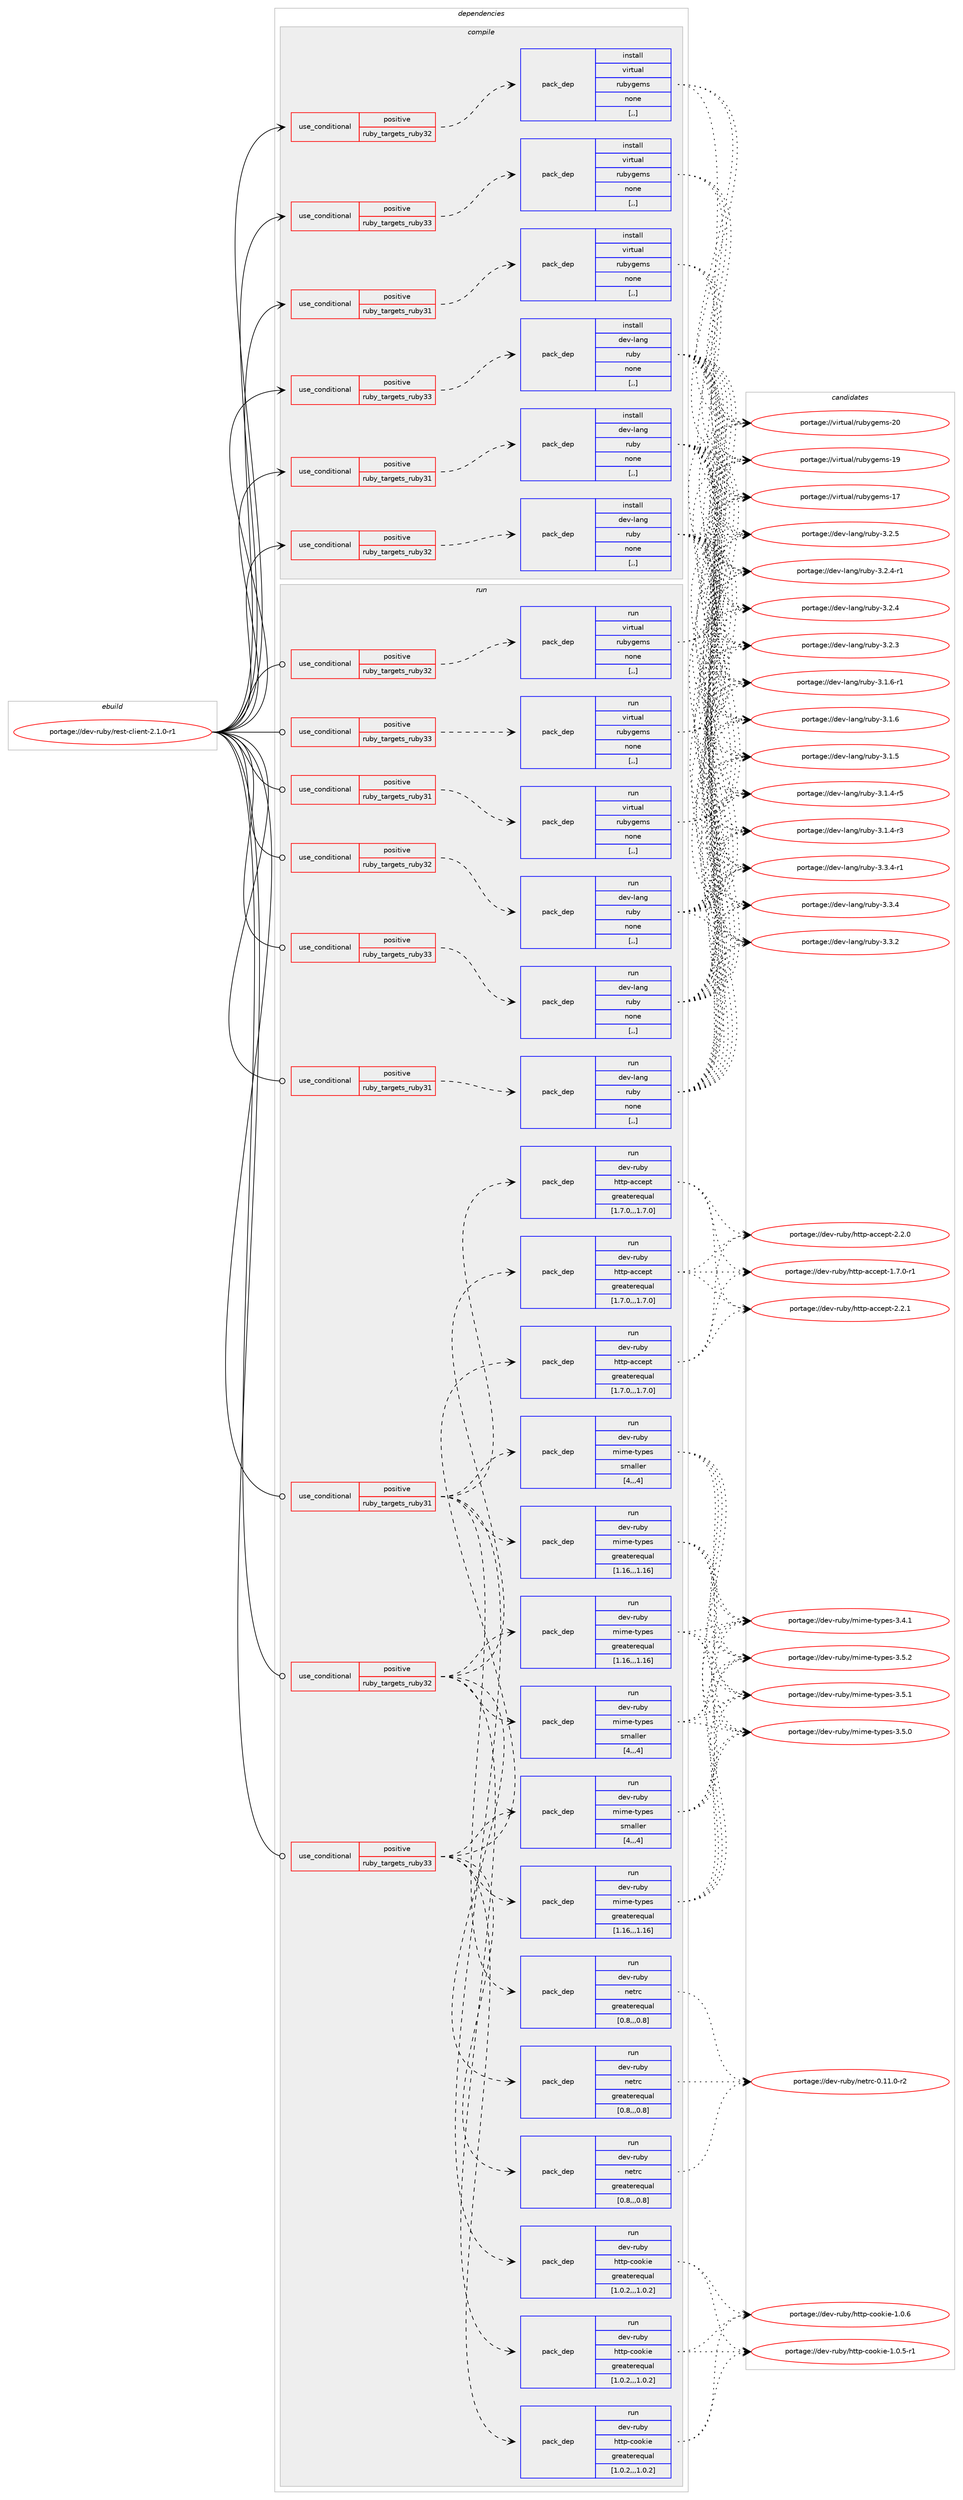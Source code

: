 digraph prolog {

# *************
# Graph options
# *************

newrank=true;
concentrate=true;
compound=true;
graph [rankdir=LR,fontname=Helvetica,fontsize=10,ranksep=1.5];#, ranksep=2.5, nodesep=0.2];
edge  [arrowhead=vee];
node  [fontname=Helvetica,fontsize=10];

# **********
# The ebuild
# **********

subgraph cluster_leftcol {
color=gray;
label=<<i>ebuild</i>>;
id [label="portage://dev-ruby/rest-client-2.1.0-r1", color=red, width=4, href="../dev-ruby/rest-client-2.1.0-r1.svg"];
}

# ****************
# The dependencies
# ****************

subgraph cluster_midcol {
color=gray;
label=<<i>dependencies</i>>;
subgraph cluster_compile {
fillcolor="#eeeeee";
style=filled;
label=<<i>compile</i>>;
subgraph cond54396 {
dependency198399 [label=<<TABLE BORDER="0" CELLBORDER="1" CELLSPACING="0" CELLPADDING="4"><TR><TD ROWSPAN="3" CELLPADDING="10">use_conditional</TD></TR><TR><TD>positive</TD></TR><TR><TD>ruby_targets_ruby31</TD></TR></TABLE>>, shape=none, color=red];
subgraph pack142646 {
dependency198400 [label=<<TABLE BORDER="0" CELLBORDER="1" CELLSPACING="0" CELLPADDING="4" WIDTH="220"><TR><TD ROWSPAN="6" CELLPADDING="30">pack_dep</TD></TR><TR><TD WIDTH="110">install</TD></TR><TR><TD>dev-lang</TD></TR><TR><TD>ruby</TD></TR><TR><TD>none</TD></TR><TR><TD>[,,]</TD></TR></TABLE>>, shape=none, color=blue];
}
dependency198399:e -> dependency198400:w [weight=20,style="dashed",arrowhead="vee"];
}
id:e -> dependency198399:w [weight=20,style="solid",arrowhead="vee"];
subgraph cond54397 {
dependency198401 [label=<<TABLE BORDER="0" CELLBORDER="1" CELLSPACING="0" CELLPADDING="4"><TR><TD ROWSPAN="3" CELLPADDING="10">use_conditional</TD></TR><TR><TD>positive</TD></TR><TR><TD>ruby_targets_ruby31</TD></TR></TABLE>>, shape=none, color=red];
subgraph pack142647 {
dependency198402 [label=<<TABLE BORDER="0" CELLBORDER="1" CELLSPACING="0" CELLPADDING="4" WIDTH="220"><TR><TD ROWSPAN="6" CELLPADDING="30">pack_dep</TD></TR><TR><TD WIDTH="110">install</TD></TR><TR><TD>virtual</TD></TR><TR><TD>rubygems</TD></TR><TR><TD>none</TD></TR><TR><TD>[,,]</TD></TR></TABLE>>, shape=none, color=blue];
}
dependency198401:e -> dependency198402:w [weight=20,style="dashed",arrowhead="vee"];
}
id:e -> dependency198401:w [weight=20,style="solid",arrowhead="vee"];
subgraph cond54398 {
dependency198403 [label=<<TABLE BORDER="0" CELLBORDER="1" CELLSPACING="0" CELLPADDING="4"><TR><TD ROWSPAN="3" CELLPADDING="10">use_conditional</TD></TR><TR><TD>positive</TD></TR><TR><TD>ruby_targets_ruby32</TD></TR></TABLE>>, shape=none, color=red];
subgraph pack142648 {
dependency198404 [label=<<TABLE BORDER="0" CELLBORDER="1" CELLSPACING="0" CELLPADDING="4" WIDTH="220"><TR><TD ROWSPAN="6" CELLPADDING="30">pack_dep</TD></TR><TR><TD WIDTH="110">install</TD></TR><TR><TD>dev-lang</TD></TR><TR><TD>ruby</TD></TR><TR><TD>none</TD></TR><TR><TD>[,,]</TD></TR></TABLE>>, shape=none, color=blue];
}
dependency198403:e -> dependency198404:w [weight=20,style="dashed",arrowhead="vee"];
}
id:e -> dependency198403:w [weight=20,style="solid",arrowhead="vee"];
subgraph cond54399 {
dependency198405 [label=<<TABLE BORDER="0" CELLBORDER="1" CELLSPACING="0" CELLPADDING="4"><TR><TD ROWSPAN="3" CELLPADDING="10">use_conditional</TD></TR><TR><TD>positive</TD></TR><TR><TD>ruby_targets_ruby32</TD></TR></TABLE>>, shape=none, color=red];
subgraph pack142649 {
dependency198406 [label=<<TABLE BORDER="0" CELLBORDER="1" CELLSPACING="0" CELLPADDING="4" WIDTH="220"><TR><TD ROWSPAN="6" CELLPADDING="30">pack_dep</TD></TR><TR><TD WIDTH="110">install</TD></TR><TR><TD>virtual</TD></TR><TR><TD>rubygems</TD></TR><TR><TD>none</TD></TR><TR><TD>[,,]</TD></TR></TABLE>>, shape=none, color=blue];
}
dependency198405:e -> dependency198406:w [weight=20,style="dashed",arrowhead="vee"];
}
id:e -> dependency198405:w [weight=20,style="solid",arrowhead="vee"];
subgraph cond54400 {
dependency198407 [label=<<TABLE BORDER="0" CELLBORDER="1" CELLSPACING="0" CELLPADDING="4"><TR><TD ROWSPAN="3" CELLPADDING="10">use_conditional</TD></TR><TR><TD>positive</TD></TR><TR><TD>ruby_targets_ruby33</TD></TR></TABLE>>, shape=none, color=red];
subgraph pack142650 {
dependency198408 [label=<<TABLE BORDER="0" CELLBORDER="1" CELLSPACING="0" CELLPADDING="4" WIDTH="220"><TR><TD ROWSPAN="6" CELLPADDING="30">pack_dep</TD></TR><TR><TD WIDTH="110">install</TD></TR><TR><TD>dev-lang</TD></TR><TR><TD>ruby</TD></TR><TR><TD>none</TD></TR><TR><TD>[,,]</TD></TR></TABLE>>, shape=none, color=blue];
}
dependency198407:e -> dependency198408:w [weight=20,style="dashed",arrowhead="vee"];
}
id:e -> dependency198407:w [weight=20,style="solid",arrowhead="vee"];
subgraph cond54401 {
dependency198409 [label=<<TABLE BORDER="0" CELLBORDER="1" CELLSPACING="0" CELLPADDING="4"><TR><TD ROWSPAN="3" CELLPADDING="10">use_conditional</TD></TR><TR><TD>positive</TD></TR><TR><TD>ruby_targets_ruby33</TD></TR></TABLE>>, shape=none, color=red];
subgraph pack142651 {
dependency198410 [label=<<TABLE BORDER="0" CELLBORDER="1" CELLSPACING="0" CELLPADDING="4" WIDTH="220"><TR><TD ROWSPAN="6" CELLPADDING="30">pack_dep</TD></TR><TR><TD WIDTH="110">install</TD></TR><TR><TD>virtual</TD></TR><TR><TD>rubygems</TD></TR><TR><TD>none</TD></TR><TR><TD>[,,]</TD></TR></TABLE>>, shape=none, color=blue];
}
dependency198409:e -> dependency198410:w [weight=20,style="dashed",arrowhead="vee"];
}
id:e -> dependency198409:w [weight=20,style="solid",arrowhead="vee"];
}
subgraph cluster_compileandrun {
fillcolor="#eeeeee";
style=filled;
label=<<i>compile and run</i>>;
}
subgraph cluster_run {
fillcolor="#eeeeee";
style=filled;
label=<<i>run</i>>;
subgraph cond54402 {
dependency198411 [label=<<TABLE BORDER="0" CELLBORDER="1" CELLSPACING="0" CELLPADDING="4"><TR><TD ROWSPAN="3" CELLPADDING="10">use_conditional</TD></TR><TR><TD>positive</TD></TR><TR><TD>ruby_targets_ruby31</TD></TR></TABLE>>, shape=none, color=red];
subgraph pack142652 {
dependency198412 [label=<<TABLE BORDER="0" CELLBORDER="1" CELLSPACING="0" CELLPADDING="4" WIDTH="220"><TR><TD ROWSPAN="6" CELLPADDING="30">pack_dep</TD></TR><TR><TD WIDTH="110">run</TD></TR><TR><TD>dev-lang</TD></TR><TR><TD>ruby</TD></TR><TR><TD>none</TD></TR><TR><TD>[,,]</TD></TR></TABLE>>, shape=none, color=blue];
}
dependency198411:e -> dependency198412:w [weight=20,style="dashed",arrowhead="vee"];
}
id:e -> dependency198411:w [weight=20,style="solid",arrowhead="odot"];
subgraph cond54403 {
dependency198413 [label=<<TABLE BORDER="0" CELLBORDER="1" CELLSPACING="0" CELLPADDING="4"><TR><TD ROWSPAN="3" CELLPADDING="10">use_conditional</TD></TR><TR><TD>positive</TD></TR><TR><TD>ruby_targets_ruby31</TD></TR></TABLE>>, shape=none, color=red];
subgraph pack142653 {
dependency198414 [label=<<TABLE BORDER="0" CELLBORDER="1" CELLSPACING="0" CELLPADDING="4" WIDTH="220"><TR><TD ROWSPAN="6" CELLPADDING="30">pack_dep</TD></TR><TR><TD WIDTH="110">run</TD></TR><TR><TD>dev-ruby</TD></TR><TR><TD>http-accept</TD></TR><TR><TD>greaterequal</TD></TR><TR><TD>[1.7.0,,,1.7.0]</TD></TR></TABLE>>, shape=none, color=blue];
}
dependency198413:e -> dependency198414:w [weight=20,style="dashed",arrowhead="vee"];
subgraph pack142654 {
dependency198415 [label=<<TABLE BORDER="0" CELLBORDER="1" CELLSPACING="0" CELLPADDING="4" WIDTH="220"><TR><TD ROWSPAN="6" CELLPADDING="30">pack_dep</TD></TR><TR><TD WIDTH="110">run</TD></TR><TR><TD>dev-ruby</TD></TR><TR><TD>http-cookie</TD></TR><TR><TD>greaterequal</TD></TR><TR><TD>[1.0.2,,,1.0.2]</TD></TR></TABLE>>, shape=none, color=blue];
}
dependency198413:e -> dependency198415:w [weight=20,style="dashed",arrowhead="vee"];
subgraph pack142655 {
dependency198416 [label=<<TABLE BORDER="0" CELLBORDER="1" CELLSPACING="0" CELLPADDING="4" WIDTH="220"><TR><TD ROWSPAN="6" CELLPADDING="30">pack_dep</TD></TR><TR><TD WIDTH="110">run</TD></TR><TR><TD>dev-ruby</TD></TR><TR><TD>mime-types</TD></TR><TR><TD>greaterequal</TD></TR><TR><TD>[1.16,,,1.16]</TD></TR></TABLE>>, shape=none, color=blue];
}
dependency198413:e -> dependency198416:w [weight=20,style="dashed",arrowhead="vee"];
subgraph pack142656 {
dependency198417 [label=<<TABLE BORDER="0" CELLBORDER="1" CELLSPACING="0" CELLPADDING="4" WIDTH="220"><TR><TD ROWSPAN="6" CELLPADDING="30">pack_dep</TD></TR><TR><TD WIDTH="110">run</TD></TR><TR><TD>dev-ruby</TD></TR><TR><TD>mime-types</TD></TR><TR><TD>smaller</TD></TR><TR><TD>[4,,,4]</TD></TR></TABLE>>, shape=none, color=blue];
}
dependency198413:e -> dependency198417:w [weight=20,style="dashed",arrowhead="vee"];
subgraph pack142657 {
dependency198418 [label=<<TABLE BORDER="0" CELLBORDER="1" CELLSPACING="0" CELLPADDING="4" WIDTH="220"><TR><TD ROWSPAN="6" CELLPADDING="30">pack_dep</TD></TR><TR><TD WIDTH="110">run</TD></TR><TR><TD>dev-ruby</TD></TR><TR><TD>netrc</TD></TR><TR><TD>greaterequal</TD></TR><TR><TD>[0.8,,,0.8]</TD></TR></TABLE>>, shape=none, color=blue];
}
dependency198413:e -> dependency198418:w [weight=20,style="dashed",arrowhead="vee"];
}
id:e -> dependency198413:w [weight=20,style="solid",arrowhead="odot"];
subgraph cond54404 {
dependency198419 [label=<<TABLE BORDER="0" CELLBORDER="1" CELLSPACING="0" CELLPADDING="4"><TR><TD ROWSPAN="3" CELLPADDING="10">use_conditional</TD></TR><TR><TD>positive</TD></TR><TR><TD>ruby_targets_ruby31</TD></TR></TABLE>>, shape=none, color=red];
subgraph pack142658 {
dependency198420 [label=<<TABLE BORDER="0" CELLBORDER="1" CELLSPACING="0" CELLPADDING="4" WIDTH="220"><TR><TD ROWSPAN="6" CELLPADDING="30">pack_dep</TD></TR><TR><TD WIDTH="110">run</TD></TR><TR><TD>virtual</TD></TR><TR><TD>rubygems</TD></TR><TR><TD>none</TD></TR><TR><TD>[,,]</TD></TR></TABLE>>, shape=none, color=blue];
}
dependency198419:e -> dependency198420:w [weight=20,style="dashed",arrowhead="vee"];
}
id:e -> dependency198419:w [weight=20,style="solid",arrowhead="odot"];
subgraph cond54405 {
dependency198421 [label=<<TABLE BORDER="0" CELLBORDER="1" CELLSPACING="0" CELLPADDING="4"><TR><TD ROWSPAN="3" CELLPADDING="10">use_conditional</TD></TR><TR><TD>positive</TD></TR><TR><TD>ruby_targets_ruby32</TD></TR></TABLE>>, shape=none, color=red];
subgraph pack142659 {
dependency198422 [label=<<TABLE BORDER="0" CELLBORDER="1" CELLSPACING="0" CELLPADDING="4" WIDTH="220"><TR><TD ROWSPAN="6" CELLPADDING="30">pack_dep</TD></TR><TR><TD WIDTH="110">run</TD></TR><TR><TD>dev-lang</TD></TR><TR><TD>ruby</TD></TR><TR><TD>none</TD></TR><TR><TD>[,,]</TD></TR></TABLE>>, shape=none, color=blue];
}
dependency198421:e -> dependency198422:w [weight=20,style="dashed",arrowhead="vee"];
}
id:e -> dependency198421:w [weight=20,style="solid",arrowhead="odot"];
subgraph cond54406 {
dependency198423 [label=<<TABLE BORDER="0" CELLBORDER="1" CELLSPACING="0" CELLPADDING="4"><TR><TD ROWSPAN="3" CELLPADDING="10">use_conditional</TD></TR><TR><TD>positive</TD></TR><TR><TD>ruby_targets_ruby32</TD></TR></TABLE>>, shape=none, color=red];
subgraph pack142660 {
dependency198424 [label=<<TABLE BORDER="0" CELLBORDER="1" CELLSPACING="0" CELLPADDING="4" WIDTH="220"><TR><TD ROWSPAN="6" CELLPADDING="30">pack_dep</TD></TR><TR><TD WIDTH="110">run</TD></TR><TR><TD>dev-ruby</TD></TR><TR><TD>http-accept</TD></TR><TR><TD>greaterequal</TD></TR><TR><TD>[1.7.0,,,1.7.0]</TD></TR></TABLE>>, shape=none, color=blue];
}
dependency198423:e -> dependency198424:w [weight=20,style="dashed",arrowhead="vee"];
subgraph pack142661 {
dependency198425 [label=<<TABLE BORDER="0" CELLBORDER="1" CELLSPACING="0" CELLPADDING="4" WIDTH="220"><TR><TD ROWSPAN="6" CELLPADDING="30">pack_dep</TD></TR><TR><TD WIDTH="110">run</TD></TR><TR><TD>dev-ruby</TD></TR><TR><TD>http-cookie</TD></TR><TR><TD>greaterequal</TD></TR><TR><TD>[1.0.2,,,1.0.2]</TD></TR></TABLE>>, shape=none, color=blue];
}
dependency198423:e -> dependency198425:w [weight=20,style="dashed",arrowhead="vee"];
subgraph pack142662 {
dependency198426 [label=<<TABLE BORDER="0" CELLBORDER="1" CELLSPACING="0" CELLPADDING="4" WIDTH="220"><TR><TD ROWSPAN="6" CELLPADDING="30">pack_dep</TD></TR><TR><TD WIDTH="110">run</TD></TR><TR><TD>dev-ruby</TD></TR><TR><TD>mime-types</TD></TR><TR><TD>greaterequal</TD></TR><TR><TD>[1.16,,,1.16]</TD></TR></TABLE>>, shape=none, color=blue];
}
dependency198423:e -> dependency198426:w [weight=20,style="dashed",arrowhead="vee"];
subgraph pack142663 {
dependency198427 [label=<<TABLE BORDER="0" CELLBORDER="1" CELLSPACING="0" CELLPADDING="4" WIDTH="220"><TR><TD ROWSPAN="6" CELLPADDING="30">pack_dep</TD></TR><TR><TD WIDTH="110">run</TD></TR><TR><TD>dev-ruby</TD></TR><TR><TD>mime-types</TD></TR><TR><TD>smaller</TD></TR><TR><TD>[4,,,4]</TD></TR></TABLE>>, shape=none, color=blue];
}
dependency198423:e -> dependency198427:w [weight=20,style="dashed",arrowhead="vee"];
subgraph pack142664 {
dependency198428 [label=<<TABLE BORDER="0" CELLBORDER="1" CELLSPACING="0" CELLPADDING="4" WIDTH="220"><TR><TD ROWSPAN="6" CELLPADDING="30">pack_dep</TD></TR><TR><TD WIDTH="110">run</TD></TR><TR><TD>dev-ruby</TD></TR><TR><TD>netrc</TD></TR><TR><TD>greaterequal</TD></TR><TR><TD>[0.8,,,0.8]</TD></TR></TABLE>>, shape=none, color=blue];
}
dependency198423:e -> dependency198428:w [weight=20,style="dashed",arrowhead="vee"];
}
id:e -> dependency198423:w [weight=20,style="solid",arrowhead="odot"];
subgraph cond54407 {
dependency198429 [label=<<TABLE BORDER="0" CELLBORDER="1" CELLSPACING="0" CELLPADDING="4"><TR><TD ROWSPAN="3" CELLPADDING="10">use_conditional</TD></TR><TR><TD>positive</TD></TR><TR><TD>ruby_targets_ruby32</TD></TR></TABLE>>, shape=none, color=red];
subgraph pack142665 {
dependency198430 [label=<<TABLE BORDER="0" CELLBORDER="1" CELLSPACING="0" CELLPADDING="4" WIDTH="220"><TR><TD ROWSPAN="6" CELLPADDING="30">pack_dep</TD></TR><TR><TD WIDTH="110">run</TD></TR><TR><TD>virtual</TD></TR><TR><TD>rubygems</TD></TR><TR><TD>none</TD></TR><TR><TD>[,,]</TD></TR></TABLE>>, shape=none, color=blue];
}
dependency198429:e -> dependency198430:w [weight=20,style="dashed",arrowhead="vee"];
}
id:e -> dependency198429:w [weight=20,style="solid",arrowhead="odot"];
subgraph cond54408 {
dependency198431 [label=<<TABLE BORDER="0" CELLBORDER="1" CELLSPACING="0" CELLPADDING="4"><TR><TD ROWSPAN="3" CELLPADDING="10">use_conditional</TD></TR><TR><TD>positive</TD></TR><TR><TD>ruby_targets_ruby33</TD></TR></TABLE>>, shape=none, color=red];
subgraph pack142666 {
dependency198432 [label=<<TABLE BORDER="0" CELLBORDER="1" CELLSPACING="0" CELLPADDING="4" WIDTH="220"><TR><TD ROWSPAN="6" CELLPADDING="30">pack_dep</TD></TR><TR><TD WIDTH="110">run</TD></TR><TR><TD>dev-lang</TD></TR><TR><TD>ruby</TD></TR><TR><TD>none</TD></TR><TR><TD>[,,]</TD></TR></TABLE>>, shape=none, color=blue];
}
dependency198431:e -> dependency198432:w [weight=20,style="dashed",arrowhead="vee"];
}
id:e -> dependency198431:w [weight=20,style="solid",arrowhead="odot"];
subgraph cond54409 {
dependency198433 [label=<<TABLE BORDER="0" CELLBORDER="1" CELLSPACING="0" CELLPADDING="4"><TR><TD ROWSPAN="3" CELLPADDING="10">use_conditional</TD></TR><TR><TD>positive</TD></TR><TR><TD>ruby_targets_ruby33</TD></TR></TABLE>>, shape=none, color=red];
subgraph pack142667 {
dependency198434 [label=<<TABLE BORDER="0" CELLBORDER="1" CELLSPACING="0" CELLPADDING="4" WIDTH="220"><TR><TD ROWSPAN="6" CELLPADDING="30">pack_dep</TD></TR><TR><TD WIDTH="110">run</TD></TR><TR><TD>dev-ruby</TD></TR><TR><TD>http-accept</TD></TR><TR><TD>greaterequal</TD></TR><TR><TD>[1.7.0,,,1.7.0]</TD></TR></TABLE>>, shape=none, color=blue];
}
dependency198433:e -> dependency198434:w [weight=20,style="dashed",arrowhead="vee"];
subgraph pack142668 {
dependency198435 [label=<<TABLE BORDER="0" CELLBORDER="1" CELLSPACING="0" CELLPADDING="4" WIDTH="220"><TR><TD ROWSPAN="6" CELLPADDING="30">pack_dep</TD></TR><TR><TD WIDTH="110">run</TD></TR><TR><TD>dev-ruby</TD></TR><TR><TD>http-cookie</TD></TR><TR><TD>greaterequal</TD></TR><TR><TD>[1.0.2,,,1.0.2]</TD></TR></TABLE>>, shape=none, color=blue];
}
dependency198433:e -> dependency198435:w [weight=20,style="dashed",arrowhead="vee"];
subgraph pack142669 {
dependency198436 [label=<<TABLE BORDER="0" CELLBORDER="1" CELLSPACING="0" CELLPADDING="4" WIDTH="220"><TR><TD ROWSPAN="6" CELLPADDING="30">pack_dep</TD></TR><TR><TD WIDTH="110">run</TD></TR><TR><TD>dev-ruby</TD></TR><TR><TD>mime-types</TD></TR><TR><TD>greaterequal</TD></TR><TR><TD>[1.16,,,1.16]</TD></TR></TABLE>>, shape=none, color=blue];
}
dependency198433:e -> dependency198436:w [weight=20,style="dashed",arrowhead="vee"];
subgraph pack142670 {
dependency198437 [label=<<TABLE BORDER="0" CELLBORDER="1" CELLSPACING="0" CELLPADDING="4" WIDTH="220"><TR><TD ROWSPAN="6" CELLPADDING="30">pack_dep</TD></TR><TR><TD WIDTH="110">run</TD></TR><TR><TD>dev-ruby</TD></TR><TR><TD>mime-types</TD></TR><TR><TD>smaller</TD></TR><TR><TD>[4,,,4]</TD></TR></TABLE>>, shape=none, color=blue];
}
dependency198433:e -> dependency198437:w [weight=20,style="dashed",arrowhead="vee"];
subgraph pack142671 {
dependency198438 [label=<<TABLE BORDER="0" CELLBORDER="1" CELLSPACING="0" CELLPADDING="4" WIDTH="220"><TR><TD ROWSPAN="6" CELLPADDING="30">pack_dep</TD></TR><TR><TD WIDTH="110">run</TD></TR><TR><TD>dev-ruby</TD></TR><TR><TD>netrc</TD></TR><TR><TD>greaterequal</TD></TR><TR><TD>[0.8,,,0.8]</TD></TR></TABLE>>, shape=none, color=blue];
}
dependency198433:e -> dependency198438:w [weight=20,style="dashed",arrowhead="vee"];
}
id:e -> dependency198433:w [weight=20,style="solid",arrowhead="odot"];
subgraph cond54410 {
dependency198439 [label=<<TABLE BORDER="0" CELLBORDER="1" CELLSPACING="0" CELLPADDING="4"><TR><TD ROWSPAN="3" CELLPADDING="10">use_conditional</TD></TR><TR><TD>positive</TD></TR><TR><TD>ruby_targets_ruby33</TD></TR></TABLE>>, shape=none, color=red];
subgraph pack142672 {
dependency198440 [label=<<TABLE BORDER="0" CELLBORDER="1" CELLSPACING="0" CELLPADDING="4" WIDTH="220"><TR><TD ROWSPAN="6" CELLPADDING="30">pack_dep</TD></TR><TR><TD WIDTH="110">run</TD></TR><TR><TD>virtual</TD></TR><TR><TD>rubygems</TD></TR><TR><TD>none</TD></TR><TR><TD>[,,]</TD></TR></TABLE>>, shape=none, color=blue];
}
dependency198439:e -> dependency198440:w [weight=20,style="dashed",arrowhead="vee"];
}
id:e -> dependency198439:w [weight=20,style="solid",arrowhead="odot"];
}
}

# **************
# The candidates
# **************

subgraph cluster_choices {
rank=same;
color=gray;
label=<<i>candidates</i>>;

subgraph choice142646 {
color=black;
nodesep=1;
choice100101118451089711010347114117981214551465146524511449 [label="portage://dev-lang/ruby-3.3.4-r1", color=red, width=4,href="../dev-lang/ruby-3.3.4-r1.svg"];
choice10010111845108971101034711411798121455146514652 [label="portage://dev-lang/ruby-3.3.4", color=red, width=4,href="../dev-lang/ruby-3.3.4.svg"];
choice10010111845108971101034711411798121455146514650 [label="portage://dev-lang/ruby-3.3.2", color=red, width=4,href="../dev-lang/ruby-3.3.2.svg"];
choice10010111845108971101034711411798121455146504653 [label="portage://dev-lang/ruby-3.2.5", color=red, width=4,href="../dev-lang/ruby-3.2.5.svg"];
choice100101118451089711010347114117981214551465046524511449 [label="portage://dev-lang/ruby-3.2.4-r1", color=red, width=4,href="../dev-lang/ruby-3.2.4-r1.svg"];
choice10010111845108971101034711411798121455146504652 [label="portage://dev-lang/ruby-3.2.4", color=red, width=4,href="../dev-lang/ruby-3.2.4.svg"];
choice10010111845108971101034711411798121455146504651 [label="portage://dev-lang/ruby-3.2.3", color=red, width=4,href="../dev-lang/ruby-3.2.3.svg"];
choice100101118451089711010347114117981214551464946544511449 [label="portage://dev-lang/ruby-3.1.6-r1", color=red, width=4,href="../dev-lang/ruby-3.1.6-r1.svg"];
choice10010111845108971101034711411798121455146494654 [label="portage://dev-lang/ruby-3.1.6", color=red, width=4,href="../dev-lang/ruby-3.1.6.svg"];
choice10010111845108971101034711411798121455146494653 [label="portage://dev-lang/ruby-3.1.5", color=red, width=4,href="../dev-lang/ruby-3.1.5.svg"];
choice100101118451089711010347114117981214551464946524511453 [label="portage://dev-lang/ruby-3.1.4-r5", color=red, width=4,href="../dev-lang/ruby-3.1.4-r5.svg"];
choice100101118451089711010347114117981214551464946524511451 [label="portage://dev-lang/ruby-3.1.4-r3", color=red, width=4,href="../dev-lang/ruby-3.1.4-r3.svg"];
dependency198400:e -> choice100101118451089711010347114117981214551465146524511449:w [style=dotted,weight="100"];
dependency198400:e -> choice10010111845108971101034711411798121455146514652:w [style=dotted,weight="100"];
dependency198400:e -> choice10010111845108971101034711411798121455146514650:w [style=dotted,weight="100"];
dependency198400:e -> choice10010111845108971101034711411798121455146504653:w [style=dotted,weight="100"];
dependency198400:e -> choice100101118451089711010347114117981214551465046524511449:w [style=dotted,weight="100"];
dependency198400:e -> choice10010111845108971101034711411798121455146504652:w [style=dotted,weight="100"];
dependency198400:e -> choice10010111845108971101034711411798121455146504651:w [style=dotted,weight="100"];
dependency198400:e -> choice100101118451089711010347114117981214551464946544511449:w [style=dotted,weight="100"];
dependency198400:e -> choice10010111845108971101034711411798121455146494654:w [style=dotted,weight="100"];
dependency198400:e -> choice10010111845108971101034711411798121455146494653:w [style=dotted,weight="100"];
dependency198400:e -> choice100101118451089711010347114117981214551464946524511453:w [style=dotted,weight="100"];
dependency198400:e -> choice100101118451089711010347114117981214551464946524511451:w [style=dotted,weight="100"];
}
subgraph choice142647 {
color=black;
nodesep=1;
choice118105114116117971084711411798121103101109115455048 [label="portage://virtual/rubygems-20", color=red, width=4,href="../virtual/rubygems-20.svg"];
choice118105114116117971084711411798121103101109115454957 [label="portage://virtual/rubygems-19", color=red, width=4,href="../virtual/rubygems-19.svg"];
choice118105114116117971084711411798121103101109115454955 [label="portage://virtual/rubygems-17", color=red, width=4,href="../virtual/rubygems-17.svg"];
dependency198402:e -> choice118105114116117971084711411798121103101109115455048:w [style=dotted,weight="100"];
dependency198402:e -> choice118105114116117971084711411798121103101109115454957:w [style=dotted,weight="100"];
dependency198402:e -> choice118105114116117971084711411798121103101109115454955:w [style=dotted,weight="100"];
}
subgraph choice142648 {
color=black;
nodesep=1;
choice100101118451089711010347114117981214551465146524511449 [label="portage://dev-lang/ruby-3.3.4-r1", color=red, width=4,href="../dev-lang/ruby-3.3.4-r1.svg"];
choice10010111845108971101034711411798121455146514652 [label="portage://dev-lang/ruby-3.3.4", color=red, width=4,href="../dev-lang/ruby-3.3.4.svg"];
choice10010111845108971101034711411798121455146514650 [label="portage://dev-lang/ruby-3.3.2", color=red, width=4,href="../dev-lang/ruby-3.3.2.svg"];
choice10010111845108971101034711411798121455146504653 [label="portage://dev-lang/ruby-3.2.5", color=red, width=4,href="../dev-lang/ruby-3.2.5.svg"];
choice100101118451089711010347114117981214551465046524511449 [label="portage://dev-lang/ruby-3.2.4-r1", color=red, width=4,href="../dev-lang/ruby-3.2.4-r1.svg"];
choice10010111845108971101034711411798121455146504652 [label="portage://dev-lang/ruby-3.2.4", color=red, width=4,href="../dev-lang/ruby-3.2.4.svg"];
choice10010111845108971101034711411798121455146504651 [label="portage://dev-lang/ruby-3.2.3", color=red, width=4,href="../dev-lang/ruby-3.2.3.svg"];
choice100101118451089711010347114117981214551464946544511449 [label="portage://dev-lang/ruby-3.1.6-r1", color=red, width=4,href="../dev-lang/ruby-3.1.6-r1.svg"];
choice10010111845108971101034711411798121455146494654 [label="portage://dev-lang/ruby-3.1.6", color=red, width=4,href="../dev-lang/ruby-3.1.6.svg"];
choice10010111845108971101034711411798121455146494653 [label="portage://dev-lang/ruby-3.1.5", color=red, width=4,href="../dev-lang/ruby-3.1.5.svg"];
choice100101118451089711010347114117981214551464946524511453 [label="portage://dev-lang/ruby-3.1.4-r5", color=red, width=4,href="../dev-lang/ruby-3.1.4-r5.svg"];
choice100101118451089711010347114117981214551464946524511451 [label="portage://dev-lang/ruby-3.1.4-r3", color=red, width=4,href="../dev-lang/ruby-3.1.4-r3.svg"];
dependency198404:e -> choice100101118451089711010347114117981214551465146524511449:w [style=dotted,weight="100"];
dependency198404:e -> choice10010111845108971101034711411798121455146514652:w [style=dotted,weight="100"];
dependency198404:e -> choice10010111845108971101034711411798121455146514650:w [style=dotted,weight="100"];
dependency198404:e -> choice10010111845108971101034711411798121455146504653:w [style=dotted,weight="100"];
dependency198404:e -> choice100101118451089711010347114117981214551465046524511449:w [style=dotted,weight="100"];
dependency198404:e -> choice10010111845108971101034711411798121455146504652:w [style=dotted,weight="100"];
dependency198404:e -> choice10010111845108971101034711411798121455146504651:w [style=dotted,weight="100"];
dependency198404:e -> choice100101118451089711010347114117981214551464946544511449:w [style=dotted,weight="100"];
dependency198404:e -> choice10010111845108971101034711411798121455146494654:w [style=dotted,weight="100"];
dependency198404:e -> choice10010111845108971101034711411798121455146494653:w [style=dotted,weight="100"];
dependency198404:e -> choice100101118451089711010347114117981214551464946524511453:w [style=dotted,weight="100"];
dependency198404:e -> choice100101118451089711010347114117981214551464946524511451:w [style=dotted,weight="100"];
}
subgraph choice142649 {
color=black;
nodesep=1;
choice118105114116117971084711411798121103101109115455048 [label="portage://virtual/rubygems-20", color=red, width=4,href="../virtual/rubygems-20.svg"];
choice118105114116117971084711411798121103101109115454957 [label="portage://virtual/rubygems-19", color=red, width=4,href="../virtual/rubygems-19.svg"];
choice118105114116117971084711411798121103101109115454955 [label="portage://virtual/rubygems-17", color=red, width=4,href="../virtual/rubygems-17.svg"];
dependency198406:e -> choice118105114116117971084711411798121103101109115455048:w [style=dotted,weight="100"];
dependency198406:e -> choice118105114116117971084711411798121103101109115454957:w [style=dotted,weight="100"];
dependency198406:e -> choice118105114116117971084711411798121103101109115454955:w [style=dotted,weight="100"];
}
subgraph choice142650 {
color=black;
nodesep=1;
choice100101118451089711010347114117981214551465146524511449 [label="portage://dev-lang/ruby-3.3.4-r1", color=red, width=4,href="../dev-lang/ruby-3.3.4-r1.svg"];
choice10010111845108971101034711411798121455146514652 [label="portage://dev-lang/ruby-3.3.4", color=red, width=4,href="../dev-lang/ruby-3.3.4.svg"];
choice10010111845108971101034711411798121455146514650 [label="portage://dev-lang/ruby-3.3.2", color=red, width=4,href="../dev-lang/ruby-3.3.2.svg"];
choice10010111845108971101034711411798121455146504653 [label="portage://dev-lang/ruby-3.2.5", color=red, width=4,href="../dev-lang/ruby-3.2.5.svg"];
choice100101118451089711010347114117981214551465046524511449 [label="portage://dev-lang/ruby-3.2.4-r1", color=red, width=4,href="../dev-lang/ruby-3.2.4-r1.svg"];
choice10010111845108971101034711411798121455146504652 [label="portage://dev-lang/ruby-3.2.4", color=red, width=4,href="../dev-lang/ruby-3.2.4.svg"];
choice10010111845108971101034711411798121455146504651 [label="portage://dev-lang/ruby-3.2.3", color=red, width=4,href="../dev-lang/ruby-3.2.3.svg"];
choice100101118451089711010347114117981214551464946544511449 [label="portage://dev-lang/ruby-3.1.6-r1", color=red, width=4,href="../dev-lang/ruby-3.1.6-r1.svg"];
choice10010111845108971101034711411798121455146494654 [label="portage://dev-lang/ruby-3.1.6", color=red, width=4,href="../dev-lang/ruby-3.1.6.svg"];
choice10010111845108971101034711411798121455146494653 [label="portage://dev-lang/ruby-3.1.5", color=red, width=4,href="../dev-lang/ruby-3.1.5.svg"];
choice100101118451089711010347114117981214551464946524511453 [label="portage://dev-lang/ruby-3.1.4-r5", color=red, width=4,href="../dev-lang/ruby-3.1.4-r5.svg"];
choice100101118451089711010347114117981214551464946524511451 [label="portage://dev-lang/ruby-3.1.4-r3", color=red, width=4,href="../dev-lang/ruby-3.1.4-r3.svg"];
dependency198408:e -> choice100101118451089711010347114117981214551465146524511449:w [style=dotted,weight="100"];
dependency198408:e -> choice10010111845108971101034711411798121455146514652:w [style=dotted,weight="100"];
dependency198408:e -> choice10010111845108971101034711411798121455146514650:w [style=dotted,weight="100"];
dependency198408:e -> choice10010111845108971101034711411798121455146504653:w [style=dotted,weight="100"];
dependency198408:e -> choice100101118451089711010347114117981214551465046524511449:w [style=dotted,weight="100"];
dependency198408:e -> choice10010111845108971101034711411798121455146504652:w [style=dotted,weight="100"];
dependency198408:e -> choice10010111845108971101034711411798121455146504651:w [style=dotted,weight="100"];
dependency198408:e -> choice100101118451089711010347114117981214551464946544511449:w [style=dotted,weight="100"];
dependency198408:e -> choice10010111845108971101034711411798121455146494654:w [style=dotted,weight="100"];
dependency198408:e -> choice10010111845108971101034711411798121455146494653:w [style=dotted,weight="100"];
dependency198408:e -> choice100101118451089711010347114117981214551464946524511453:w [style=dotted,weight="100"];
dependency198408:e -> choice100101118451089711010347114117981214551464946524511451:w [style=dotted,weight="100"];
}
subgraph choice142651 {
color=black;
nodesep=1;
choice118105114116117971084711411798121103101109115455048 [label="portage://virtual/rubygems-20", color=red, width=4,href="../virtual/rubygems-20.svg"];
choice118105114116117971084711411798121103101109115454957 [label="portage://virtual/rubygems-19", color=red, width=4,href="../virtual/rubygems-19.svg"];
choice118105114116117971084711411798121103101109115454955 [label="portage://virtual/rubygems-17", color=red, width=4,href="../virtual/rubygems-17.svg"];
dependency198410:e -> choice118105114116117971084711411798121103101109115455048:w [style=dotted,weight="100"];
dependency198410:e -> choice118105114116117971084711411798121103101109115454957:w [style=dotted,weight="100"];
dependency198410:e -> choice118105114116117971084711411798121103101109115454955:w [style=dotted,weight="100"];
}
subgraph choice142652 {
color=black;
nodesep=1;
choice100101118451089711010347114117981214551465146524511449 [label="portage://dev-lang/ruby-3.3.4-r1", color=red, width=4,href="../dev-lang/ruby-3.3.4-r1.svg"];
choice10010111845108971101034711411798121455146514652 [label="portage://dev-lang/ruby-3.3.4", color=red, width=4,href="../dev-lang/ruby-3.3.4.svg"];
choice10010111845108971101034711411798121455146514650 [label="portage://dev-lang/ruby-3.3.2", color=red, width=4,href="../dev-lang/ruby-3.3.2.svg"];
choice10010111845108971101034711411798121455146504653 [label="portage://dev-lang/ruby-3.2.5", color=red, width=4,href="../dev-lang/ruby-3.2.5.svg"];
choice100101118451089711010347114117981214551465046524511449 [label="portage://dev-lang/ruby-3.2.4-r1", color=red, width=4,href="../dev-lang/ruby-3.2.4-r1.svg"];
choice10010111845108971101034711411798121455146504652 [label="portage://dev-lang/ruby-3.2.4", color=red, width=4,href="../dev-lang/ruby-3.2.4.svg"];
choice10010111845108971101034711411798121455146504651 [label="portage://dev-lang/ruby-3.2.3", color=red, width=4,href="../dev-lang/ruby-3.2.3.svg"];
choice100101118451089711010347114117981214551464946544511449 [label="portage://dev-lang/ruby-3.1.6-r1", color=red, width=4,href="../dev-lang/ruby-3.1.6-r1.svg"];
choice10010111845108971101034711411798121455146494654 [label="portage://dev-lang/ruby-3.1.6", color=red, width=4,href="../dev-lang/ruby-3.1.6.svg"];
choice10010111845108971101034711411798121455146494653 [label="portage://dev-lang/ruby-3.1.5", color=red, width=4,href="../dev-lang/ruby-3.1.5.svg"];
choice100101118451089711010347114117981214551464946524511453 [label="portage://dev-lang/ruby-3.1.4-r5", color=red, width=4,href="../dev-lang/ruby-3.1.4-r5.svg"];
choice100101118451089711010347114117981214551464946524511451 [label="portage://dev-lang/ruby-3.1.4-r3", color=red, width=4,href="../dev-lang/ruby-3.1.4-r3.svg"];
dependency198412:e -> choice100101118451089711010347114117981214551465146524511449:w [style=dotted,weight="100"];
dependency198412:e -> choice10010111845108971101034711411798121455146514652:w [style=dotted,weight="100"];
dependency198412:e -> choice10010111845108971101034711411798121455146514650:w [style=dotted,weight="100"];
dependency198412:e -> choice10010111845108971101034711411798121455146504653:w [style=dotted,weight="100"];
dependency198412:e -> choice100101118451089711010347114117981214551465046524511449:w [style=dotted,weight="100"];
dependency198412:e -> choice10010111845108971101034711411798121455146504652:w [style=dotted,weight="100"];
dependency198412:e -> choice10010111845108971101034711411798121455146504651:w [style=dotted,weight="100"];
dependency198412:e -> choice100101118451089711010347114117981214551464946544511449:w [style=dotted,weight="100"];
dependency198412:e -> choice10010111845108971101034711411798121455146494654:w [style=dotted,weight="100"];
dependency198412:e -> choice10010111845108971101034711411798121455146494653:w [style=dotted,weight="100"];
dependency198412:e -> choice100101118451089711010347114117981214551464946524511453:w [style=dotted,weight="100"];
dependency198412:e -> choice100101118451089711010347114117981214551464946524511451:w [style=dotted,weight="100"];
}
subgraph choice142653 {
color=black;
nodesep=1;
choice10010111845114117981214710411611611245979999101112116455046504649 [label="portage://dev-ruby/http-accept-2.2.1", color=red, width=4,href="../dev-ruby/http-accept-2.2.1.svg"];
choice10010111845114117981214710411611611245979999101112116455046504648 [label="portage://dev-ruby/http-accept-2.2.0", color=red, width=4,href="../dev-ruby/http-accept-2.2.0.svg"];
choice100101118451141179812147104116116112459799991011121164549465546484511449 [label="portage://dev-ruby/http-accept-1.7.0-r1", color=red, width=4,href="../dev-ruby/http-accept-1.7.0-r1.svg"];
dependency198414:e -> choice10010111845114117981214710411611611245979999101112116455046504649:w [style=dotted,weight="100"];
dependency198414:e -> choice10010111845114117981214710411611611245979999101112116455046504648:w [style=dotted,weight="100"];
dependency198414:e -> choice100101118451141179812147104116116112459799991011121164549465546484511449:w [style=dotted,weight="100"];
}
subgraph choice142654 {
color=black;
nodesep=1;
choice1001011184511411798121471041161161124599111111107105101454946484654 [label="portage://dev-ruby/http-cookie-1.0.6", color=red, width=4,href="../dev-ruby/http-cookie-1.0.6.svg"];
choice10010111845114117981214710411611611245991111111071051014549464846534511449 [label="portage://dev-ruby/http-cookie-1.0.5-r1", color=red, width=4,href="../dev-ruby/http-cookie-1.0.5-r1.svg"];
dependency198415:e -> choice1001011184511411798121471041161161124599111111107105101454946484654:w [style=dotted,weight="100"];
dependency198415:e -> choice10010111845114117981214710411611611245991111111071051014549464846534511449:w [style=dotted,weight="100"];
}
subgraph choice142655 {
color=black;
nodesep=1;
choice10010111845114117981214710910510910145116121112101115455146534650 [label="portage://dev-ruby/mime-types-3.5.2", color=red, width=4,href="../dev-ruby/mime-types-3.5.2.svg"];
choice10010111845114117981214710910510910145116121112101115455146534649 [label="portage://dev-ruby/mime-types-3.5.1", color=red, width=4,href="../dev-ruby/mime-types-3.5.1.svg"];
choice10010111845114117981214710910510910145116121112101115455146534648 [label="portage://dev-ruby/mime-types-3.5.0", color=red, width=4,href="../dev-ruby/mime-types-3.5.0.svg"];
choice10010111845114117981214710910510910145116121112101115455146524649 [label="portage://dev-ruby/mime-types-3.4.1", color=red, width=4,href="../dev-ruby/mime-types-3.4.1.svg"];
dependency198416:e -> choice10010111845114117981214710910510910145116121112101115455146534650:w [style=dotted,weight="100"];
dependency198416:e -> choice10010111845114117981214710910510910145116121112101115455146534649:w [style=dotted,weight="100"];
dependency198416:e -> choice10010111845114117981214710910510910145116121112101115455146534648:w [style=dotted,weight="100"];
dependency198416:e -> choice10010111845114117981214710910510910145116121112101115455146524649:w [style=dotted,weight="100"];
}
subgraph choice142656 {
color=black;
nodesep=1;
choice10010111845114117981214710910510910145116121112101115455146534650 [label="portage://dev-ruby/mime-types-3.5.2", color=red, width=4,href="../dev-ruby/mime-types-3.5.2.svg"];
choice10010111845114117981214710910510910145116121112101115455146534649 [label="portage://dev-ruby/mime-types-3.5.1", color=red, width=4,href="../dev-ruby/mime-types-3.5.1.svg"];
choice10010111845114117981214710910510910145116121112101115455146534648 [label="portage://dev-ruby/mime-types-3.5.0", color=red, width=4,href="../dev-ruby/mime-types-3.5.0.svg"];
choice10010111845114117981214710910510910145116121112101115455146524649 [label="portage://dev-ruby/mime-types-3.4.1", color=red, width=4,href="../dev-ruby/mime-types-3.4.1.svg"];
dependency198417:e -> choice10010111845114117981214710910510910145116121112101115455146534650:w [style=dotted,weight="100"];
dependency198417:e -> choice10010111845114117981214710910510910145116121112101115455146534649:w [style=dotted,weight="100"];
dependency198417:e -> choice10010111845114117981214710910510910145116121112101115455146534648:w [style=dotted,weight="100"];
dependency198417:e -> choice10010111845114117981214710910510910145116121112101115455146524649:w [style=dotted,weight="100"];
}
subgraph choice142657 {
color=black;
nodesep=1;
choice10010111845114117981214711010111611499454846494946484511450 [label="portage://dev-ruby/netrc-0.11.0-r2", color=red, width=4,href="../dev-ruby/netrc-0.11.0-r2.svg"];
dependency198418:e -> choice10010111845114117981214711010111611499454846494946484511450:w [style=dotted,weight="100"];
}
subgraph choice142658 {
color=black;
nodesep=1;
choice118105114116117971084711411798121103101109115455048 [label="portage://virtual/rubygems-20", color=red, width=4,href="../virtual/rubygems-20.svg"];
choice118105114116117971084711411798121103101109115454957 [label="portage://virtual/rubygems-19", color=red, width=4,href="../virtual/rubygems-19.svg"];
choice118105114116117971084711411798121103101109115454955 [label="portage://virtual/rubygems-17", color=red, width=4,href="../virtual/rubygems-17.svg"];
dependency198420:e -> choice118105114116117971084711411798121103101109115455048:w [style=dotted,weight="100"];
dependency198420:e -> choice118105114116117971084711411798121103101109115454957:w [style=dotted,weight="100"];
dependency198420:e -> choice118105114116117971084711411798121103101109115454955:w [style=dotted,weight="100"];
}
subgraph choice142659 {
color=black;
nodesep=1;
choice100101118451089711010347114117981214551465146524511449 [label="portage://dev-lang/ruby-3.3.4-r1", color=red, width=4,href="../dev-lang/ruby-3.3.4-r1.svg"];
choice10010111845108971101034711411798121455146514652 [label="portage://dev-lang/ruby-3.3.4", color=red, width=4,href="../dev-lang/ruby-3.3.4.svg"];
choice10010111845108971101034711411798121455146514650 [label="portage://dev-lang/ruby-3.3.2", color=red, width=4,href="../dev-lang/ruby-3.3.2.svg"];
choice10010111845108971101034711411798121455146504653 [label="portage://dev-lang/ruby-3.2.5", color=red, width=4,href="../dev-lang/ruby-3.2.5.svg"];
choice100101118451089711010347114117981214551465046524511449 [label="portage://dev-lang/ruby-3.2.4-r1", color=red, width=4,href="../dev-lang/ruby-3.2.4-r1.svg"];
choice10010111845108971101034711411798121455146504652 [label="portage://dev-lang/ruby-3.2.4", color=red, width=4,href="../dev-lang/ruby-3.2.4.svg"];
choice10010111845108971101034711411798121455146504651 [label="portage://dev-lang/ruby-3.2.3", color=red, width=4,href="../dev-lang/ruby-3.2.3.svg"];
choice100101118451089711010347114117981214551464946544511449 [label="portage://dev-lang/ruby-3.1.6-r1", color=red, width=4,href="../dev-lang/ruby-3.1.6-r1.svg"];
choice10010111845108971101034711411798121455146494654 [label="portage://dev-lang/ruby-3.1.6", color=red, width=4,href="../dev-lang/ruby-3.1.6.svg"];
choice10010111845108971101034711411798121455146494653 [label="portage://dev-lang/ruby-3.1.5", color=red, width=4,href="../dev-lang/ruby-3.1.5.svg"];
choice100101118451089711010347114117981214551464946524511453 [label="portage://dev-lang/ruby-3.1.4-r5", color=red, width=4,href="../dev-lang/ruby-3.1.4-r5.svg"];
choice100101118451089711010347114117981214551464946524511451 [label="portage://dev-lang/ruby-3.1.4-r3", color=red, width=4,href="../dev-lang/ruby-3.1.4-r3.svg"];
dependency198422:e -> choice100101118451089711010347114117981214551465146524511449:w [style=dotted,weight="100"];
dependency198422:e -> choice10010111845108971101034711411798121455146514652:w [style=dotted,weight="100"];
dependency198422:e -> choice10010111845108971101034711411798121455146514650:w [style=dotted,weight="100"];
dependency198422:e -> choice10010111845108971101034711411798121455146504653:w [style=dotted,weight="100"];
dependency198422:e -> choice100101118451089711010347114117981214551465046524511449:w [style=dotted,weight="100"];
dependency198422:e -> choice10010111845108971101034711411798121455146504652:w [style=dotted,weight="100"];
dependency198422:e -> choice10010111845108971101034711411798121455146504651:w [style=dotted,weight="100"];
dependency198422:e -> choice100101118451089711010347114117981214551464946544511449:w [style=dotted,weight="100"];
dependency198422:e -> choice10010111845108971101034711411798121455146494654:w [style=dotted,weight="100"];
dependency198422:e -> choice10010111845108971101034711411798121455146494653:w [style=dotted,weight="100"];
dependency198422:e -> choice100101118451089711010347114117981214551464946524511453:w [style=dotted,weight="100"];
dependency198422:e -> choice100101118451089711010347114117981214551464946524511451:w [style=dotted,weight="100"];
}
subgraph choice142660 {
color=black;
nodesep=1;
choice10010111845114117981214710411611611245979999101112116455046504649 [label="portage://dev-ruby/http-accept-2.2.1", color=red, width=4,href="../dev-ruby/http-accept-2.2.1.svg"];
choice10010111845114117981214710411611611245979999101112116455046504648 [label="portage://dev-ruby/http-accept-2.2.0", color=red, width=4,href="../dev-ruby/http-accept-2.2.0.svg"];
choice100101118451141179812147104116116112459799991011121164549465546484511449 [label="portage://dev-ruby/http-accept-1.7.0-r1", color=red, width=4,href="../dev-ruby/http-accept-1.7.0-r1.svg"];
dependency198424:e -> choice10010111845114117981214710411611611245979999101112116455046504649:w [style=dotted,weight="100"];
dependency198424:e -> choice10010111845114117981214710411611611245979999101112116455046504648:w [style=dotted,weight="100"];
dependency198424:e -> choice100101118451141179812147104116116112459799991011121164549465546484511449:w [style=dotted,weight="100"];
}
subgraph choice142661 {
color=black;
nodesep=1;
choice1001011184511411798121471041161161124599111111107105101454946484654 [label="portage://dev-ruby/http-cookie-1.0.6", color=red, width=4,href="../dev-ruby/http-cookie-1.0.6.svg"];
choice10010111845114117981214710411611611245991111111071051014549464846534511449 [label="portage://dev-ruby/http-cookie-1.0.5-r1", color=red, width=4,href="../dev-ruby/http-cookie-1.0.5-r1.svg"];
dependency198425:e -> choice1001011184511411798121471041161161124599111111107105101454946484654:w [style=dotted,weight="100"];
dependency198425:e -> choice10010111845114117981214710411611611245991111111071051014549464846534511449:w [style=dotted,weight="100"];
}
subgraph choice142662 {
color=black;
nodesep=1;
choice10010111845114117981214710910510910145116121112101115455146534650 [label="portage://dev-ruby/mime-types-3.5.2", color=red, width=4,href="../dev-ruby/mime-types-3.5.2.svg"];
choice10010111845114117981214710910510910145116121112101115455146534649 [label="portage://dev-ruby/mime-types-3.5.1", color=red, width=4,href="../dev-ruby/mime-types-3.5.1.svg"];
choice10010111845114117981214710910510910145116121112101115455146534648 [label="portage://dev-ruby/mime-types-3.5.0", color=red, width=4,href="../dev-ruby/mime-types-3.5.0.svg"];
choice10010111845114117981214710910510910145116121112101115455146524649 [label="portage://dev-ruby/mime-types-3.4.1", color=red, width=4,href="../dev-ruby/mime-types-3.4.1.svg"];
dependency198426:e -> choice10010111845114117981214710910510910145116121112101115455146534650:w [style=dotted,weight="100"];
dependency198426:e -> choice10010111845114117981214710910510910145116121112101115455146534649:w [style=dotted,weight="100"];
dependency198426:e -> choice10010111845114117981214710910510910145116121112101115455146534648:w [style=dotted,weight="100"];
dependency198426:e -> choice10010111845114117981214710910510910145116121112101115455146524649:w [style=dotted,weight="100"];
}
subgraph choice142663 {
color=black;
nodesep=1;
choice10010111845114117981214710910510910145116121112101115455146534650 [label="portage://dev-ruby/mime-types-3.5.2", color=red, width=4,href="../dev-ruby/mime-types-3.5.2.svg"];
choice10010111845114117981214710910510910145116121112101115455146534649 [label="portage://dev-ruby/mime-types-3.5.1", color=red, width=4,href="../dev-ruby/mime-types-3.5.1.svg"];
choice10010111845114117981214710910510910145116121112101115455146534648 [label="portage://dev-ruby/mime-types-3.5.0", color=red, width=4,href="../dev-ruby/mime-types-3.5.0.svg"];
choice10010111845114117981214710910510910145116121112101115455146524649 [label="portage://dev-ruby/mime-types-3.4.1", color=red, width=4,href="../dev-ruby/mime-types-3.4.1.svg"];
dependency198427:e -> choice10010111845114117981214710910510910145116121112101115455146534650:w [style=dotted,weight="100"];
dependency198427:e -> choice10010111845114117981214710910510910145116121112101115455146534649:w [style=dotted,weight="100"];
dependency198427:e -> choice10010111845114117981214710910510910145116121112101115455146534648:w [style=dotted,weight="100"];
dependency198427:e -> choice10010111845114117981214710910510910145116121112101115455146524649:w [style=dotted,weight="100"];
}
subgraph choice142664 {
color=black;
nodesep=1;
choice10010111845114117981214711010111611499454846494946484511450 [label="portage://dev-ruby/netrc-0.11.0-r2", color=red, width=4,href="../dev-ruby/netrc-0.11.0-r2.svg"];
dependency198428:e -> choice10010111845114117981214711010111611499454846494946484511450:w [style=dotted,weight="100"];
}
subgraph choice142665 {
color=black;
nodesep=1;
choice118105114116117971084711411798121103101109115455048 [label="portage://virtual/rubygems-20", color=red, width=4,href="../virtual/rubygems-20.svg"];
choice118105114116117971084711411798121103101109115454957 [label="portage://virtual/rubygems-19", color=red, width=4,href="../virtual/rubygems-19.svg"];
choice118105114116117971084711411798121103101109115454955 [label="portage://virtual/rubygems-17", color=red, width=4,href="../virtual/rubygems-17.svg"];
dependency198430:e -> choice118105114116117971084711411798121103101109115455048:w [style=dotted,weight="100"];
dependency198430:e -> choice118105114116117971084711411798121103101109115454957:w [style=dotted,weight="100"];
dependency198430:e -> choice118105114116117971084711411798121103101109115454955:w [style=dotted,weight="100"];
}
subgraph choice142666 {
color=black;
nodesep=1;
choice100101118451089711010347114117981214551465146524511449 [label="portage://dev-lang/ruby-3.3.4-r1", color=red, width=4,href="../dev-lang/ruby-3.3.4-r1.svg"];
choice10010111845108971101034711411798121455146514652 [label="portage://dev-lang/ruby-3.3.4", color=red, width=4,href="../dev-lang/ruby-3.3.4.svg"];
choice10010111845108971101034711411798121455146514650 [label="portage://dev-lang/ruby-3.3.2", color=red, width=4,href="../dev-lang/ruby-3.3.2.svg"];
choice10010111845108971101034711411798121455146504653 [label="portage://dev-lang/ruby-3.2.5", color=red, width=4,href="../dev-lang/ruby-3.2.5.svg"];
choice100101118451089711010347114117981214551465046524511449 [label="portage://dev-lang/ruby-3.2.4-r1", color=red, width=4,href="../dev-lang/ruby-3.2.4-r1.svg"];
choice10010111845108971101034711411798121455146504652 [label="portage://dev-lang/ruby-3.2.4", color=red, width=4,href="../dev-lang/ruby-3.2.4.svg"];
choice10010111845108971101034711411798121455146504651 [label="portage://dev-lang/ruby-3.2.3", color=red, width=4,href="../dev-lang/ruby-3.2.3.svg"];
choice100101118451089711010347114117981214551464946544511449 [label="portage://dev-lang/ruby-3.1.6-r1", color=red, width=4,href="../dev-lang/ruby-3.1.6-r1.svg"];
choice10010111845108971101034711411798121455146494654 [label="portage://dev-lang/ruby-3.1.6", color=red, width=4,href="../dev-lang/ruby-3.1.6.svg"];
choice10010111845108971101034711411798121455146494653 [label="portage://dev-lang/ruby-3.1.5", color=red, width=4,href="../dev-lang/ruby-3.1.5.svg"];
choice100101118451089711010347114117981214551464946524511453 [label="portage://dev-lang/ruby-3.1.4-r5", color=red, width=4,href="../dev-lang/ruby-3.1.4-r5.svg"];
choice100101118451089711010347114117981214551464946524511451 [label="portage://dev-lang/ruby-3.1.4-r3", color=red, width=4,href="../dev-lang/ruby-3.1.4-r3.svg"];
dependency198432:e -> choice100101118451089711010347114117981214551465146524511449:w [style=dotted,weight="100"];
dependency198432:e -> choice10010111845108971101034711411798121455146514652:w [style=dotted,weight="100"];
dependency198432:e -> choice10010111845108971101034711411798121455146514650:w [style=dotted,weight="100"];
dependency198432:e -> choice10010111845108971101034711411798121455146504653:w [style=dotted,weight="100"];
dependency198432:e -> choice100101118451089711010347114117981214551465046524511449:w [style=dotted,weight="100"];
dependency198432:e -> choice10010111845108971101034711411798121455146504652:w [style=dotted,weight="100"];
dependency198432:e -> choice10010111845108971101034711411798121455146504651:w [style=dotted,weight="100"];
dependency198432:e -> choice100101118451089711010347114117981214551464946544511449:w [style=dotted,weight="100"];
dependency198432:e -> choice10010111845108971101034711411798121455146494654:w [style=dotted,weight="100"];
dependency198432:e -> choice10010111845108971101034711411798121455146494653:w [style=dotted,weight="100"];
dependency198432:e -> choice100101118451089711010347114117981214551464946524511453:w [style=dotted,weight="100"];
dependency198432:e -> choice100101118451089711010347114117981214551464946524511451:w [style=dotted,weight="100"];
}
subgraph choice142667 {
color=black;
nodesep=1;
choice10010111845114117981214710411611611245979999101112116455046504649 [label="portage://dev-ruby/http-accept-2.2.1", color=red, width=4,href="../dev-ruby/http-accept-2.2.1.svg"];
choice10010111845114117981214710411611611245979999101112116455046504648 [label="portage://dev-ruby/http-accept-2.2.0", color=red, width=4,href="../dev-ruby/http-accept-2.2.0.svg"];
choice100101118451141179812147104116116112459799991011121164549465546484511449 [label="portage://dev-ruby/http-accept-1.7.0-r1", color=red, width=4,href="../dev-ruby/http-accept-1.7.0-r1.svg"];
dependency198434:e -> choice10010111845114117981214710411611611245979999101112116455046504649:w [style=dotted,weight="100"];
dependency198434:e -> choice10010111845114117981214710411611611245979999101112116455046504648:w [style=dotted,weight="100"];
dependency198434:e -> choice100101118451141179812147104116116112459799991011121164549465546484511449:w [style=dotted,weight="100"];
}
subgraph choice142668 {
color=black;
nodesep=1;
choice1001011184511411798121471041161161124599111111107105101454946484654 [label="portage://dev-ruby/http-cookie-1.0.6", color=red, width=4,href="../dev-ruby/http-cookie-1.0.6.svg"];
choice10010111845114117981214710411611611245991111111071051014549464846534511449 [label="portage://dev-ruby/http-cookie-1.0.5-r1", color=red, width=4,href="../dev-ruby/http-cookie-1.0.5-r1.svg"];
dependency198435:e -> choice1001011184511411798121471041161161124599111111107105101454946484654:w [style=dotted,weight="100"];
dependency198435:e -> choice10010111845114117981214710411611611245991111111071051014549464846534511449:w [style=dotted,weight="100"];
}
subgraph choice142669 {
color=black;
nodesep=1;
choice10010111845114117981214710910510910145116121112101115455146534650 [label="portage://dev-ruby/mime-types-3.5.2", color=red, width=4,href="../dev-ruby/mime-types-3.5.2.svg"];
choice10010111845114117981214710910510910145116121112101115455146534649 [label="portage://dev-ruby/mime-types-3.5.1", color=red, width=4,href="../dev-ruby/mime-types-3.5.1.svg"];
choice10010111845114117981214710910510910145116121112101115455146534648 [label="portage://dev-ruby/mime-types-3.5.0", color=red, width=4,href="../dev-ruby/mime-types-3.5.0.svg"];
choice10010111845114117981214710910510910145116121112101115455146524649 [label="portage://dev-ruby/mime-types-3.4.1", color=red, width=4,href="../dev-ruby/mime-types-3.4.1.svg"];
dependency198436:e -> choice10010111845114117981214710910510910145116121112101115455146534650:w [style=dotted,weight="100"];
dependency198436:e -> choice10010111845114117981214710910510910145116121112101115455146534649:w [style=dotted,weight="100"];
dependency198436:e -> choice10010111845114117981214710910510910145116121112101115455146534648:w [style=dotted,weight="100"];
dependency198436:e -> choice10010111845114117981214710910510910145116121112101115455146524649:w [style=dotted,weight="100"];
}
subgraph choice142670 {
color=black;
nodesep=1;
choice10010111845114117981214710910510910145116121112101115455146534650 [label="portage://dev-ruby/mime-types-3.5.2", color=red, width=4,href="../dev-ruby/mime-types-3.5.2.svg"];
choice10010111845114117981214710910510910145116121112101115455146534649 [label="portage://dev-ruby/mime-types-3.5.1", color=red, width=4,href="../dev-ruby/mime-types-3.5.1.svg"];
choice10010111845114117981214710910510910145116121112101115455146534648 [label="portage://dev-ruby/mime-types-3.5.0", color=red, width=4,href="../dev-ruby/mime-types-3.5.0.svg"];
choice10010111845114117981214710910510910145116121112101115455146524649 [label="portage://dev-ruby/mime-types-3.4.1", color=red, width=4,href="../dev-ruby/mime-types-3.4.1.svg"];
dependency198437:e -> choice10010111845114117981214710910510910145116121112101115455146534650:w [style=dotted,weight="100"];
dependency198437:e -> choice10010111845114117981214710910510910145116121112101115455146534649:w [style=dotted,weight="100"];
dependency198437:e -> choice10010111845114117981214710910510910145116121112101115455146534648:w [style=dotted,weight="100"];
dependency198437:e -> choice10010111845114117981214710910510910145116121112101115455146524649:w [style=dotted,weight="100"];
}
subgraph choice142671 {
color=black;
nodesep=1;
choice10010111845114117981214711010111611499454846494946484511450 [label="portage://dev-ruby/netrc-0.11.0-r2", color=red, width=4,href="../dev-ruby/netrc-0.11.0-r2.svg"];
dependency198438:e -> choice10010111845114117981214711010111611499454846494946484511450:w [style=dotted,weight="100"];
}
subgraph choice142672 {
color=black;
nodesep=1;
choice118105114116117971084711411798121103101109115455048 [label="portage://virtual/rubygems-20", color=red, width=4,href="../virtual/rubygems-20.svg"];
choice118105114116117971084711411798121103101109115454957 [label="portage://virtual/rubygems-19", color=red, width=4,href="../virtual/rubygems-19.svg"];
choice118105114116117971084711411798121103101109115454955 [label="portage://virtual/rubygems-17", color=red, width=4,href="../virtual/rubygems-17.svg"];
dependency198440:e -> choice118105114116117971084711411798121103101109115455048:w [style=dotted,weight="100"];
dependency198440:e -> choice118105114116117971084711411798121103101109115454957:w [style=dotted,weight="100"];
dependency198440:e -> choice118105114116117971084711411798121103101109115454955:w [style=dotted,weight="100"];
}
}

}
